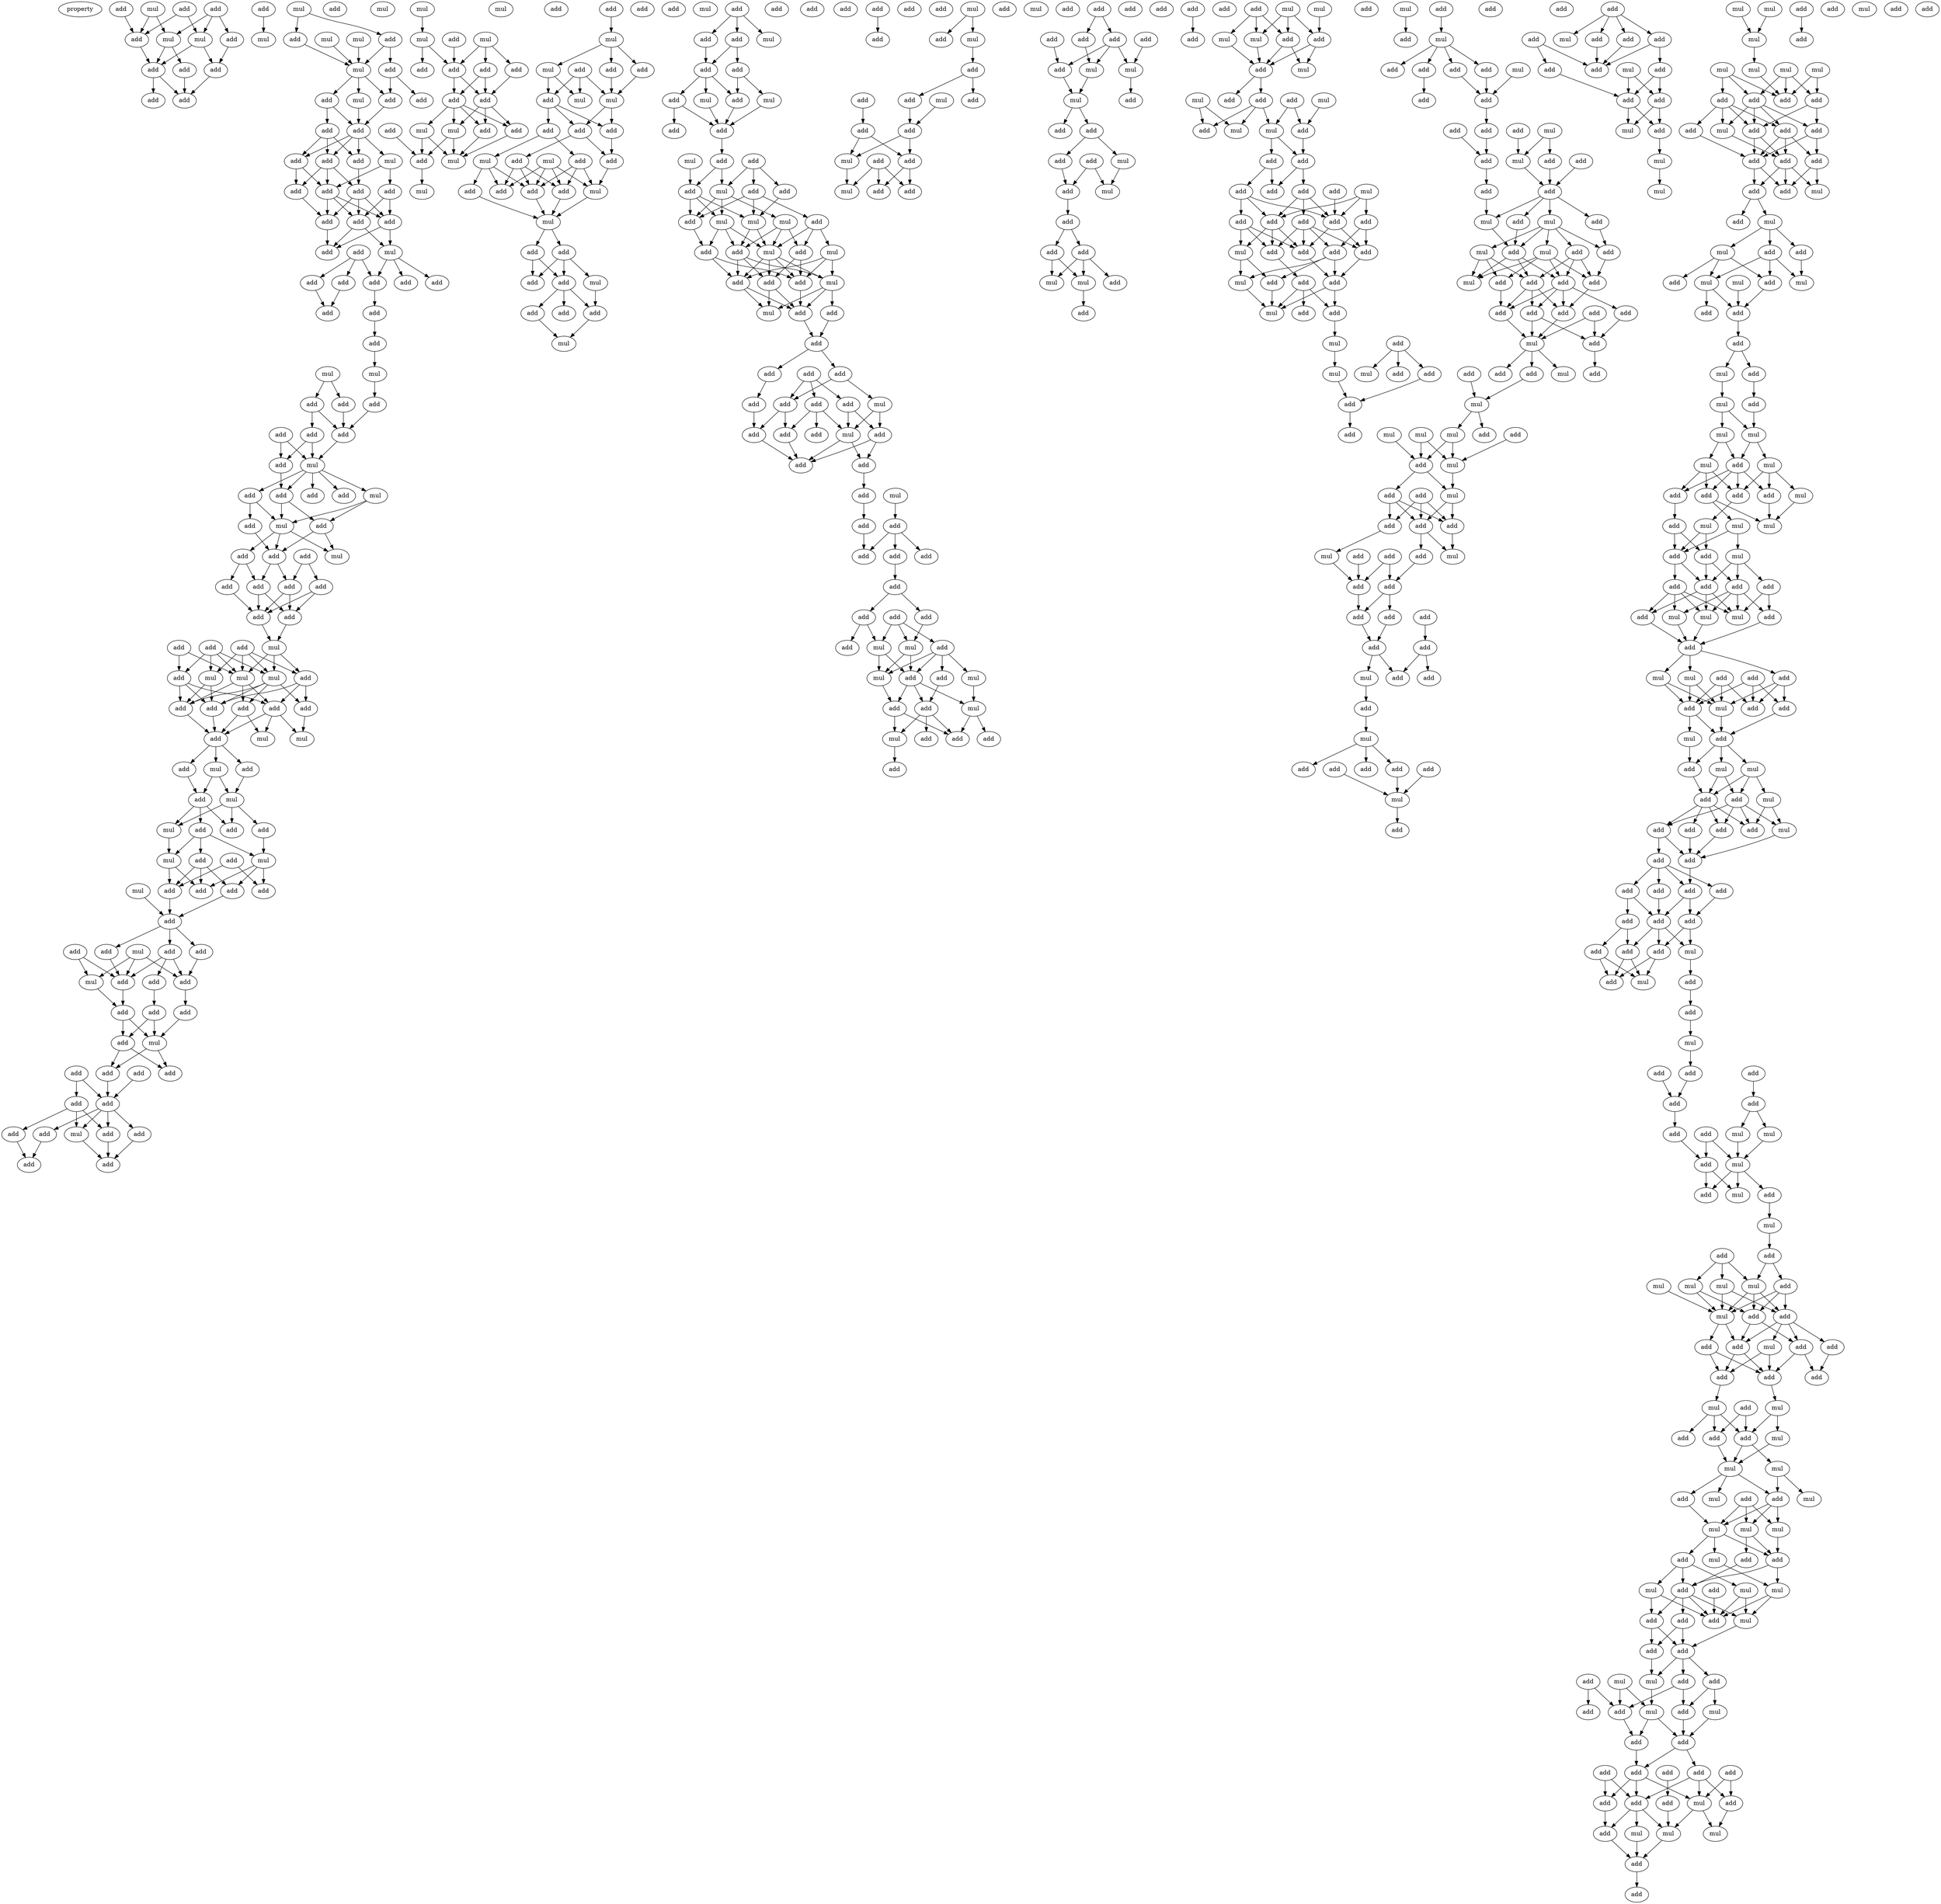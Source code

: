digraph {
    node [fontcolor=black]
    property [mul=2,lf=1.4]
    0 [ label = add ];
    1 [ label = add ];
    2 [ label = mul ];
    3 [ label = add ];
    4 [ label = add ];
    5 [ label = mul ];
    6 [ label = add ];
    7 [ label = mul ];
    8 [ label = add ];
    9 [ label = add ];
    10 [ label = add ];
    11 [ label = add ];
    12 [ label = add ];
    13 [ label = add ];
    14 [ label = mul ];
    15 [ label = mul ];
    16 [ label = mul ];
    17 [ label = add ];
    18 [ label = add ];
    19 [ label = add ];
    20 [ label = mul ];
    21 [ label = mul ];
    22 [ label = add ];
    23 [ label = add ];
    24 [ label = add ];
    25 [ label = add ];
    26 [ label = mul ];
    27 [ label = mul ];
    28 [ label = add ];
    29 [ label = add ];
    30 [ label = mul ];
    31 [ label = add ];
    32 [ label = add ];
    33 [ label = add ];
    34 [ label = add ];
    35 [ label = add ];
    36 [ label = add ];
    37 [ label = add ];
    38 [ label = add ];
    39 [ label = add ];
    40 [ label = add ];
    41 [ label = add ];
    42 [ label = mul ];
    43 [ label = add ];
    44 [ label = add ];
    45 [ label = add ];
    46 [ label = add ];
    47 [ label = add ];
    48 [ label = add ];
    49 [ label = add ];
    50 [ label = add ];
    51 [ label = add ];
    52 [ label = mul ];
    53 [ label = mul ];
    54 [ label = add ];
    55 [ label = add ];
    56 [ label = add ];
    57 [ label = add ];
    58 [ label = add ];
    59 [ label = add ];
    60 [ label = mul ];
    61 [ label = add ];
    62 [ label = add ];
    63 [ label = mul ];
    64 [ label = add ];
    65 [ label = add ];
    66 [ label = add ];
    67 [ label = add ];
    68 [ label = add ];
    69 [ label = mul ];
    70 [ label = add ];
    71 [ label = mul ];
    72 [ label = add ];
    73 [ label = add ];
    74 [ label = add ];
    75 [ label = add ];
    76 [ label = add ];
    77 [ label = add ];
    78 [ label = add ];
    79 [ label = add ];
    80 [ label = add ];
    81 [ label = add ];
    82 [ label = add ];
    83 [ label = mul ];
    84 [ label = add ];
    85 [ label = mul ];
    86 [ label = mul ];
    87 [ label = mul ];
    88 [ label = add ];
    89 [ label = add ];
    90 [ label = add ];
    91 [ label = add ];
    92 [ label = add ];
    93 [ label = add ];
    94 [ label = mul ];
    95 [ label = mul ];
    96 [ label = add ];
    97 [ label = add ];
    98 [ label = add ];
    99 [ label = mul ];
    100 [ label = add ];
    101 [ label = mul ];
    102 [ label = add ];
    103 [ label = add ];
    104 [ label = mul ];
    105 [ label = add ];
    106 [ label = mul ];
    107 [ label = add ];
    108 [ label = add ];
    109 [ label = mul ];
    110 [ label = add ];
    111 [ label = add ];
    112 [ label = add ];
    113 [ label = mul ];
    114 [ label = add ];
    115 [ label = add ];
    116 [ label = add ];
    117 [ label = add ];
    118 [ label = add ];
    119 [ label = add ];
    120 [ label = mul ];
    121 [ label = add ];
    122 [ label = add ];
    123 [ label = add ];
    124 [ label = mul ];
    125 [ label = add ];
    126 [ label = add ];
    127 [ label = add ];
    128 [ label = mul ];
    129 [ label = add ];
    130 [ label = add ];
    131 [ label = add ];
    132 [ label = add ];
    133 [ label = add ];
    134 [ label = add ];
    135 [ label = add ];
    136 [ label = add ];
    137 [ label = add ];
    138 [ label = add ];
    139 [ label = mul ];
    140 [ label = add ];
    141 [ label = add ];
    142 [ label = add ];
    143 [ label = mul ];
    144 [ label = mul ];
    145 [ label = add ];
    146 [ label = mul ];
    147 [ label = add ];
    148 [ label = add ];
    149 [ label = add ];
    150 [ label = add ];
    151 [ label = mul ];
    152 [ label = add ];
    153 [ label = add ];
    154 [ label = mul ];
    155 [ label = add ];
    156 [ label = mul ];
    157 [ label = add ];
    158 [ label = add ];
    159 [ label = mul ];
    160 [ label = add ];
    161 [ label = mul ];
    162 [ label = add ];
    163 [ label = add ];
    164 [ label = mul ];
    165 [ label = add ];
    166 [ label = add ];
    167 [ label = add ];
    168 [ label = add ];
    169 [ label = mul ];
    170 [ label = mul ];
    171 [ label = mul ];
    172 [ label = add ];
    173 [ label = add ];
    174 [ label = add ];
    175 [ label = add ];
    176 [ label = add ];
    177 [ label = mul ];
    178 [ label = add ];
    179 [ label = mul ];
    180 [ label = add ];
    181 [ label = add ];
    182 [ label = add ];
    183 [ label = mul ];
    184 [ label = add ];
    185 [ label = add ];
    186 [ label = mul ];
    187 [ label = add ];
    188 [ label = add ];
    189 [ label = add ];
    190 [ label = mul ];
    191 [ label = add ];
    192 [ label = add ];
    193 [ label = add ];
    194 [ label = add ];
    195 [ label = add ];
    196 [ label = mul ];
    197 [ label = mul ];
    198 [ label = add ];
    199 [ label = add ];
    200 [ label = add ];
    201 [ label = mul ];
    202 [ label = add ];
    203 [ label = add ];
    204 [ label = mul ];
    205 [ label = mul ];
    206 [ label = add ];
    207 [ label = add ];
    208 [ label = add ];
    209 [ label = add ];
    210 [ label = add ];
    211 [ label = add ];
    212 [ label = mul ];
    213 [ label = add ];
    214 [ label = add ];
    215 [ label = mul ];
    216 [ label = add ];
    217 [ label = add ];
    218 [ label = mul ];
    219 [ label = mul ];
    220 [ label = mul ];
    221 [ label = add ];
    222 [ label = mul ];
    223 [ label = add ];
    224 [ label = mul ];
    225 [ label = add ];
    226 [ label = add ];
    227 [ label = add ];
    228 [ label = add ];
    229 [ label = mul ];
    230 [ label = add ];
    231 [ label = mul ];
    232 [ label = add ];
    233 [ label = add ];
    234 [ label = add ];
    235 [ label = add ];
    236 [ label = add ];
    237 [ label = add ];
    238 [ label = add ];
    239 [ label = add ];
    240 [ label = add ];
    241 [ label = mul ];
    242 [ label = add ];
    243 [ label = add ];
    244 [ label = add ];
    245 [ label = add ];
    246 [ label = add ];
    247 [ label = mul ];
    248 [ label = add ];
    249 [ label = add ];
    250 [ label = add ];
    251 [ label = mul ];
    252 [ label = add ];
    253 [ label = add ];
    254 [ label = add ];
    255 [ label = add ];
    256 [ label = add ];
    257 [ label = add ];
    258 [ label = add ];
    259 [ label = add ];
    260 [ label = add ];
    261 [ label = add ];
    262 [ label = add ];
    263 [ label = add ];
    264 [ label = mul ];
    265 [ label = add ];
    266 [ label = add ];
    267 [ label = mul ];
    268 [ label = add ];
    269 [ label = mul ];
    270 [ label = add ];
    271 [ label = mul ];
    272 [ label = mul ];
    273 [ label = add ];
    274 [ label = add ];
    275 [ label = add ];
    276 [ label = mul ];
    277 [ label = add ];
    278 [ label = add ];
    279 [ label = add ];
    280 [ label = add ];
    281 [ label = add ];
    282 [ label = add ];
    283 [ label = add ];
    284 [ label = mul ];
    285 [ label = add ];
    286 [ label = add ];
    287 [ label = mul ];
    288 [ label = mul ];
    289 [ label = add ];
    290 [ label = add ];
    291 [ label = add ];
    292 [ label = add ];
    293 [ label = mul ];
    294 [ label = add ];
    295 [ label = add ];
    296 [ label = add ];
    297 [ label = add ];
    298 [ label = mul ];
    299 [ label = add ];
    300 [ label = add ];
    301 [ label = add ];
    302 [ label = mul ];
    303 [ label = add ];
    304 [ label = add ];
    305 [ label = add ];
    306 [ label = add ];
    307 [ label = add ];
    308 [ label = mul ];
    309 [ label = mul ];
    310 [ label = add ];
    311 [ label = add ];
    312 [ label = mul ];
    313 [ label = add ];
    314 [ label = add ];
    315 [ label = add ];
    316 [ label = mul ];
    317 [ label = add ];
    318 [ label = add ];
    319 [ label = mul ];
    320 [ label = add ];
    321 [ label = add ];
    322 [ label = add ];
    323 [ label = add ];
    324 [ label = mul ];
    325 [ label = mul ];
    326 [ label = add ];
    327 [ label = add ];
    328 [ label = add ];
    329 [ label = add ];
    330 [ label = add ];
    331 [ label = add ];
    332 [ label = add ];
    333 [ label = mul ];
    334 [ label = mul ];
    335 [ label = mul ];
    336 [ label = mul ];
    337 [ label = add ];
    338 [ label = add ];
    339 [ label = add ];
    340 [ label = mul ];
    341 [ label = add ];
    342 [ label = mul ];
    343 [ label = mul ];
    344 [ label = add ];
    345 [ label = add ];
    346 [ label = mul ];
    347 [ label = add ];
    348 [ label = add ];
    349 [ label = mul ];
    350 [ label = add ];
    351 [ label = add ];
    352 [ label = add ];
    353 [ label = add ];
    354 [ label = add ];
    355 [ label = mul ];
    356 [ label = add ];
    357 [ label = add ];
    358 [ label = add ];
    359 [ label = add ];
    360 [ label = add ];
    361 [ label = add ];
    362 [ label = add ];
    363 [ label = add ];
    364 [ label = add ];
    365 [ label = add ];
    366 [ label = mul ];
    367 [ label = add ];
    368 [ label = add ];
    369 [ label = mul ];
    370 [ label = add ];
    371 [ label = mul ];
    372 [ label = add ];
    373 [ label = add ];
    374 [ label = mul ];
    375 [ label = add ];
    376 [ label = add ];
    377 [ label = mul ];
    378 [ label = mul ];
    379 [ label = add ];
    380 [ label = add ];
    381 [ label = add ];
    382 [ label = add ];
    383 [ label = mul ];
    384 [ label = add ];
    385 [ label = add ];
    386 [ label = mul ];
    387 [ label = add ];
    388 [ label = add ];
    389 [ label = add ];
    390 [ label = mul ];
    391 [ label = add ];
    392 [ label = add ];
    393 [ label = add ];
    394 [ label = add ];
    395 [ label = add ];
    396 [ label = mul ];
    397 [ label = add ];
    398 [ label = add ];
    399 [ label = add ];
    400 [ label = add ];
    401 [ label = add ];
    402 [ label = mul ];
    403 [ label = add ];
    404 [ label = add ];
    405 [ label = add ];
    406 [ label = mul ];
    407 [ label = add ];
    408 [ label = mul ];
    409 [ label = add ];
    410 [ label = add ];
    411 [ label = mul ];
    412 [ label = add ];
    413 [ label = mul ];
    414 [ label = mul ];
    415 [ label = add ];
    416 [ label = add ];
    417 [ label = add ];
    418 [ label = add ];
    419 [ label = add ];
    420 [ label = add ];
    421 [ label = add ];
    422 [ label = add ];
    423 [ label = add ];
    424 [ label = add ];
    425 [ label = mul ];
    426 [ label = mul ];
    427 [ label = add ];
    428 [ label = add ];
    429 [ label = add ];
    430 [ label = add ];
    431 [ label = mul ];
    432 [ label = mul ];
    433 [ label = add ];
    434 [ label = mul ];
    435 [ label = add ];
    436 [ label = mul ];
    437 [ label = add ];
    438 [ label = mul ];
    439 [ label = mul ];
    440 [ label = add ];
    441 [ label = add ];
    442 [ label = add ];
    443 [ label = add ];
    444 [ label = add ];
    445 [ label = add ];
    446 [ label = add ];
    447 [ label = add ];
    448 [ label = mul ];
    449 [ label = mul ];
    450 [ label = add ];
    451 [ label = add ];
    452 [ label = add ];
    453 [ label = add ];
    454 [ label = add ];
    455 [ label = add ];
    456 [ label = add ];
    457 [ label = mul ];
    458 [ label = add ];
    459 [ label = add ];
    460 [ label = add ];
    461 [ label = mul ];
    462 [ label = add ];
    463 [ label = add ];
    464 [ label = add ];
    465 [ label = add ];
    466 [ label = add ];
    467 [ label = mul ];
    468 [ label = add ];
    469 [ label = add ];
    470 [ label = add ];
    471 [ label = add ];
    472 [ label = add ];
    473 [ label = add ];
    474 [ label = mul ];
    475 [ label = add ];
    476 [ label = add ];
    477 [ label = mul ];
    478 [ label = add ];
    479 [ label = add ];
    480 [ label = add ];
    481 [ label = add ];
    482 [ label = mul ];
    483 [ label = add ];
    484 [ label = mul ];
    485 [ label = mul ];
    486 [ label = mul ];
    487 [ label = mul ];
    488 [ label = mul ];
    489 [ label = mul ];
    490 [ label = mul ];
    491 [ label = mul ];
    492 [ label = mul ];
    493 [ label = add ];
    494 [ label = add ];
    495 [ label = add ];
    496 [ label = add ];
    497 [ label = add ];
    498 [ label = add ];
    499 [ label = mul ];
    500 [ label = add ];
    501 [ label = add ];
    502 [ label = add ];
    503 [ label = add ];
    504 [ label = add ];
    505 [ label = add ];
    506 [ label = mul ];
    507 [ label = add ];
    508 [ label = add ];
    509 [ label = mul ];
    510 [ label = mul ];
    511 [ label = add ];
    512 [ label = add ];
    513 [ label = mul ];
    514 [ label = add ];
    515 [ label = add ];
    516 [ label = mul ];
    517 [ label = mul ];
    518 [ label = add ];
    519 [ label = add ];
    520 [ label = add ];
    521 [ label = mul ];
    522 [ label = add ];
    523 [ label = add ];
    524 [ label = add ];
    525 [ label = add ];
    526 [ label = mul ];
    527 [ label = mul ];
    528 [ label = mul ];
    529 [ label = add ];
    530 [ label = mul ];
    531 [ label = mul ];
    532 [ label = add ];
    533 [ label = add ];
    534 [ label = add ];
    535 [ label = add ];
    536 [ label = mul ];
    537 [ label = mul ];
    538 [ label = mul ];
    539 [ label = add ];
    540 [ label = mul ];
    541 [ label = add ];
    542 [ label = mul ];
    543 [ label = add ];
    544 [ label = add ];
    545 [ label = add ];
    546 [ label = add ];
    547 [ label = add ];
    548 [ label = add ];
    549 [ label = mul ];
    550 [ label = mul ];
    551 [ label = mul ];
    552 [ label = add ];
    553 [ label = add ];
    554 [ label = add ];
    555 [ label = mul ];
    556 [ label = add ];
    557 [ label = add ];
    558 [ label = mul ];
    559 [ label = add ];
    560 [ label = add ];
    561 [ label = add ];
    562 [ label = mul ];
    563 [ label = add ];
    564 [ label = mul ];
    565 [ label = mul ];
    566 [ label = add ];
    567 [ label = mul ];
    568 [ label = add ];
    569 [ label = mul ];
    570 [ label = add ];
    571 [ label = mul ];
    572 [ label = add ];
    573 [ label = add ];
    574 [ label = add ];
    575 [ label = add ];
    576 [ label = add ];
    577 [ label = add ];
    578 [ label = add ];
    579 [ label = add ];
    580 [ label = add ];
    581 [ label = add ];
    582 [ label = add ];
    583 [ label = add ];
    584 [ label = add ];
    585 [ label = add ];
    586 [ label = mul ];
    587 [ label = add ];
    588 [ label = add ];
    589 [ label = add ];
    590 [ label = add ];
    591 [ label = mul ];
    592 [ label = add ];
    593 [ label = mul ];
    594 [ label = add ];
    595 [ label = add ];
    596 [ label = add ];
    597 [ label = add ];
    598 [ label = add ];
    599 [ label = add ];
    600 [ label = mul ];
    601 [ label = add ];
    602 [ label = add ];
    603 [ label = mul ];
    604 [ label = mul ];
    605 [ label = add ];
    606 [ label = mul ];
    607 [ label = add ];
    608 [ label = add ];
    609 [ label = mul ];
    610 [ label = mul ];
    611 [ label = add ];
    612 [ label = add ];
    613 [ label = mul ];
    614 [ label = add ];
    615 [ label = mul ];
    616 [ label = mul ];
    617 [ label = mul ];
    618 [ label = mul ];
    619 [ label = add ];
    620 [ label = add ];
    621 [ label = add ];
    622 [ label = add ];
    623 [ label = mul ];
    624 [ label = add ];
    625 [ label = add ];
    626 [ label = add ];
    627 [ label = add ];
    628 [ label = add ];
    629 [ label = mul ];
    630 [ label = add ];
    631 [ label = mul ];
    632 [ label = add ];
    633 [ label = mul ];
    634 [ label = add ];
    635 [ label = add ];
    636 [ label = mul ];
    637 [ label = mul ];
    638 [ label = mul ];
    639 [ label = add ];
    640 [ label = mul ];
    641 [ label = add ];
    642 [ label = add ];
    643 [ label = mul ];
    644 [ label = mul ];
    645 [ label = mul ];
    646 [ label = mul ];
    647 [ label = add ];
    648 [ label = add ];
    649 [ label = add ];
    650 [ label = mul ];
    651 [ label = mul ];
    652 [ label = mul ];
    653 [ label = add ];
    654 [ label = add ];
    655 [ label = add ];
    656 [ label = add ];
    657 [ label = mul ];
    658 [ label = add ];
    659 [ label = add ];
    660 [ label = add ];
    661 [ label = mul ];
    662 [ label = add ];
    663 [ label = mul ];
    664 [ label = add ];
    665 [ label = add ];
    666 [ label = add ];
    667 [ label = add ];
    668 [ label = mul ];
    669 [ label = mul ];
    670 [ label = add ];
    671 [ label = add ];
    672 [ label = add ];
    673 [ label = add ];
    674 [ label = add ];
    675 [ label = add ];
    676 [ label = add ];
    677 [ label = add ];
    678 [ label = add ];
    679 [ label = add ];
    680 [ label = add ];
    681 [ label = add ];
    682 [ label = mul ];
    683 [ label = add ];
    684 [ label = mul ];
    685 [ label = mul ];
    686 [ label = mul ];
    687 [ label = add ];
    688 [ label = add ];
    689 [ label = add ];
    690 [ label = add ];
    0 -> 4 [ name = 0 ];
    1 -> 4 [ name = 1 ];
    1 -> 7 [ name = 2 ];
    2 -> 4 [ name = 3 ];
    2 -> 5 [ name = 4 ];
    3 -> 5 [ name = 5 ];
    3 -> 6 [ name = 6 ];
    3 -> 7 [ name = 7 ];
    4 -> 9 [ name = 8 ];
    5 -> 8 [ name = 9 ];
    5 -> 9 [ name = 10 ];
    6 -> 10 [ name = 11 ];
    7 -> 9 [ name = 12 ];
    7 -> 10 [ name = 13 ];
    8 -> 13 [ name = 14 ];
    9 -> 11 [ name = 15 ];
    9 -> 13 [ name = 16 ];
    10 -> 13 [ name = 17 ];
    12 -> 14 [ name = 18 ];
    15 -> 17 [ name = 19 ];
    15 -> 18 [ name = 20 ];
    16 -> 21 [ name = 21 ];
    17 -> 21 [ name = 22 ];
    18 -> 21 [ name = 23 ];
    18 -> 22 [ name = 24 ];
    20 -> 21 [ name = 25 ];
    21 -> 24 [ name = 26 ];
    21 -> 25 [ name = 27 ];
    21 -> 27 [ name = 28 ];
    22 -> 23 [ name = 29 ];
    22 -> 24 [ name = 30 ];
    24 -> 29 [ name = 31 ];
    25 -> 28 [ name = 32 ];
    25 -> 29 [ name = 33 ];
    27 -> 29 [ name = 34 ];
    28 -> 31 [ name = 35 ];
    28 -> 32 [ name = 36 ];
    28 -> 33 [ name = 37 ];
    29 -> 30 [ name = 38 ];
    29 -> 31 [ name = 39 ];
    29 -> 32 [ name = 40 ];
    29 -> 33 [ name = 41 ];
    30 -> 34 [ name = 42 ];
    30 -> 36 [ name = 43 ];
    31 -> 34 [ name = 44 ];
    31 -> 35 [ name = 45 ];
    32 -> 37 [ name = 46 ];
    33 -> 34 [ name = 47 ];
    33 -> 35 [ name = 48 ];
    33 -> 37 [ name = 49 ];
    34 -> 38 [ name = 50 ];
    34 -> 39 [ name = 51 ];
    34 -> 40 [ name = 52 ];
    35 -> 39 [ name = 53 ];
    36 -> 38 [ name = 54 ];
    36 -> 40 [ name = 55 ];
    37 -> 38 [ name = 56 ];
    37 -> 39 [ name = 57 ];
    37 -> 40 [ name = 58 ];
    38 -> 42 [ name = 59 ];
    38 -> 43 [ name = 60 ];
    39 -> 43 [ name = 61 ];
    40 -> 42 [ name = 62 ];
    40 -> 43 [ name = 63 ];
    41 -> 44 [ name = 64 ];
    41 -> 46 [ name = 65 ];
    41 -> 47 [ name = 66 ];
    42 -> 45 [ name = 67 ];
    42 -> 47 [ name = 68 ];
    42 -> 48 [ name = 69 ];
    44 -> 49 [ name = 70 ];
    46 -> 49 [ name = 71 ];
    47 -> 50 [ name = 72 ];
    50 -> 51 [ name = 73 ];
    51 -> 52 [ name = 74 ];
    52 -> 54 [ name = 75 ];
    53 -> 55 [ name = 76 ];
    53 -> 56 [ name = 77 ];
    54 -> 58 [ name = 78 ];
    55 -> 58 [ name = 79 ];
    56 -> 57 [ name = 80 ];
    56 -> 58 [ name = 81 ];
    57 -> 60 [ name = 82 ];
    57 -> 61 [ name = 83 ];
    58 -> 60 [ name = 84 ];
    59 -> 60 [ name = 85 ];
    59 -> 61 [ name = 86 ];
    60 -> 62 [ name = 87 ];
    60 -> 63 [ name = 88 ];
    60 -> 64 [ name = 89 ];
    60 -> 65 [ name = 90 ];
    60 -> 66 [ name = 91 ];
    61 -> 65 [ name = 92 ];
    63 -> 67 [ name = 93 ];
    63 -> 69 [ name = 94 ];
    64 -> 68 [ name = 95 ];
    64 -> 69 [ name = 96 ];
    65 -> 67 [ name = 97 ];
    65 -> 69 [ name = 98 ];
    67 -> 70 [ name = 99 ];
    67 -> 71 [ name = 100 ];
    68 -> 70 [ name = 101 ];
    69 -> 70 [ name = 102 ];
    69 -> 71 [ name = 103 ];
    69 -> 73 [ name = 104 ];
    70 -> 76 [ name = 105 ];
    70 -> 77 [ name = 106 ];
    72 -> 74 [ name = 107 ];
    72 -> 77 [ name = 108 ];
    73 -> 75 [ name = 109 ];
    73 -> 76 [ name = 110 ];
    74 -> 78 [ name = 111 ];
    74 -> 79 [ name = 112 ];
    75 -> 78 [ name = 113 ];
    76 -> 78 [ name = 114 ];
    76 -> 79 [ name = 115 ];
    77 -> 78 [ name = 116 ];
    77 -> 79 [ name = 117 ];
    78 -> 83 [ name = 118 ];
    79 -> 83 [ name = 119 ];
    80 -> 84 [ name = 120 ];
    80 -> 85 [ name = 121 ];
    80 -> 86 [ name = 122 ];
    80 -> 87 [ name = 123 ];
    81 -> 84 [ name = 124 ];
    81 -> 85 [ name = 125 ];
    82 -> 85 [ name = 126 ];
    82 -> 86 [ name = 127 ];
    82 -> 87 [ name = 128 ];
    82 -> 88 [ name = 129 ];
    83 -> 85 [ name = 130 ];
    83 -> 86 [ name = 131 ];
    83 -> 88 [ name = 132 ];
    84 -> 89 [ name = 133 ];
    84 -> 90 [ name = 134 ];
    84 -> 93 [ name = 135 ];
    85 -> 89 [ name = 136 ];
    85 -> 90 [ name = 137 ];
    85 -> 91 [ name = 138 ];
    86 -> 89 [ name = 139 ];
    86 -> 91 [ name = 140 ];
    86 -> 92 [ name = 141 ];
    86 -> 93 [ name = 142 ];
    87 -> 89 [ name = 143 ];
    87 -> 93 [ name = 144 ];
    88 -> 90 [ name = 145 ];
    88 -> 92 [ name = 146 ];
    88 -> 93 [ name = 147 ];
    89 -> 96 [ name = 148 ];
    90 -> 94 [ name = 149 ];
    90 -> 95 [ name = 150 ];
    90 -> 96 [ name = 151 ];
    91 -> 94 [ name = 152 ];
    91 -> 96 [ name = 153 ];
    92 -> 95 [ name = 154 ];
    93 -> 96 [ name = 155 ];
    96 -> 97 [ name = 156 ];
    96 -> 98 [ name = 157 ];
    96 -> 99 [ name = 158 ];
    97 -> 101 [ name = 159 ];
    98 -> 100 [ name = 160 ];
    99 -> 100 [ name = 161 ];
    99 -> 101 [ name = 162 ];
    100 -> 102 [ name = 163 ];
    100 -> 103 [ name = 164 ];
    100 -> 104 [ name = 165 ];
    101 -> 102 [ name = 166 ];
    101 -> 104 [ name = 167 ];
    101 -> 105 [ name = 168 ];
    103 -> 106 [ name = 169 ];
    103 -> 108 [ name = 170 ];
    103 -> 109 [ name = 171 ];
    104 -> 109 [ name = 172 ];
    105 -> 106 [ name = 173 ];
    106 -> 110 [ name = 174 ];
    106 -> 111 [ name = 175 ];
    106 -> 114 [ name = 176 ];
    107 -> 112 [ name = 177 ];
    107 -> 114 [ name = 178 ];
    108 -> 110 [ name = 179 ];
    108 -> 111 [ name = 180 ];
    108 -> 112 [ name = 181 ];
    109 -> 111 [ name = 182 ];
    109 -> 112 [ name = 183 ];
    110 -> 115 [ name = 184 ];
    112 -> 115 [ name = 185 ];
    113 -> 115 [ name = 186 ];
    115 -> 116 [ name = 187 ];
    115 -> 117 [ name = 188 ];
    115 -> 118 [ name = 189 ];
    116 -> 121 [ name = 190 ];
    117 -> 123 [ name = 191 ];
    118 -> 121 [ name = 192 ];
    118 -> 122 [ name = 193 ];
    118 -> 123 [ name = 194 ];
    119 -> 123 [ name = 195 ];
    119 -> 124 [ name = 196 ];
    120 -> 121 [ name = 197 ];
    120 -> 123 [ name = 198 ];
    120 -> 124 [ name = 199 ];
    121 -> 127 [ name = 200 ];
    122 -> 125 [ name = 201 ];
    123 -> 126 [ name = 202 ];
    124 -> 126 [ name = 203 ];
    125 -> 128 [ name = 204 ];
    125 -> 129 [ name = 205 ];
    126 -> 128 [ name = 206 ];
    126 -> 129 [ name = 207 ];
    127 -> 128 [ name = 208 ];
    128 -> 131 [ name = 209 ];
    128 -> 133 [ name = 210 ];
    129 -> 131 [ name = 211 ];
    129 -> 133 [ name = 212 ];
    130 -> 134 [ name = 213 ];
    130 -> 135 [ name = 214 ];
    131 -> 135 [ name = 215 ];
    132 -> 135 [ name = 216 ];
    134 -> 137 [ name = 217 ];
    134 -> 139 [ name = 218 ];
    134 -> 140 [ name = 219 ];
    135 -> 136 [ name = 220 ];
    135 -> 137 [ name = 221 ];
    135 -> 138 [ name = 222 ];
    135 -> 139 [ name = 223 ];
    136 -> 142 [ name = 224 ];
    137 -> 141 [ name = 225 ];
    138 -> 141 [ name = 226 ];
    139 -> 141 [ name = 227 ];
    140 -> 142 [ name = 228 ];
    143 -> 146 [ name = 229 ];
    144 -> 148 [ name = 230 ];
    144 -> 149 [ name = 231 ];
    144 -> 150 [ name = 232 ];
    145 -> 149 [ name = 233 ];
    146 -> 147 [ name = 234 ];
    146 -> 149 [ name = 235 ];
    148 -> 152 [ name = 236 ];
    149 -> 152 [ name = 237 ];
    149 -> 153 [ name = 238 ];
    150 -> 152 [ name = 239 ];
    150 -> 153 [ name = 240 ];
    152 -> 155 [ name = 241 ];
    152 -> 156 [ name = 242 ];
    152 -> 158 [ name = 243 ];
    153 -> 154 [ name = 244 ];
    153 -> 155 [ name = 245 ];
    153 -> 156 [ name = 246 ];
    153 -> 158 [ name = 247 ];
    154 -> 159 [ name = 248 ];
    154 -> 160 [ name = 249 ];
    155 -> 159 [ name = 250 ];
    156 -> 159 [ name = 251 ];
    156 -> 160 [ name = 252 ];
    157 -> 160 [ name = 253 ];
    158 -> 159 [ name = 254 ];
    160 -> 161 [ name = 255 ];
    163 -> 164 [ name = 256 ];
    164 -> 167 [ name = 257 ];
    164 -> 168 [ name = 258 ];
    164 -> 169 [ name = 259 ];
    166 -> 170 [ name = 260 ];
    166 -> 171 [ name = 261 ];
    166 -> 172 [ name = 262 ];
    167 -> 171 [ name = 263 ];
    168 -> 171 [ name = 264 ];
    169 -> 170 [ name = 265 ];
    169 -> 172 [ name = 266 ];
    171 -> 173 [ name = 267 ];
    171 -> 174 [ name = 268 ];
    172 -> 173 [ name = 269 ];
    172 -> 174 [ name = 270 ];
    172 -> 175 [ name = 271 ];
    173 -> 176 [ name = 272 ];
    173 -> 180 [ name = 273 ];
    174 -> 180 [ name = 274 ];
    175 -> 177 [ name = 275 ];
    175 -> 178 [ name = 276 ];
    176 -> 181 [ name = 277 ];
    176 -> 182 [ name = 278 ];
    176 -> 184 [ name = 279 ];
    177 -> 182 [ name = 280 ];
    177 -> 184 [ name = 281 ];
    177 -> 185 [ name = 282 ];
    178 -> 181 [ name = 283 ];
    178 -> 183 [ name = 284 ];
    178 -> 184 [ name = 285 ];
    179 -> 181 [ name = 286 ];
    179 -> 182 [ name = 287 ];
    179 -> 183 [ name = 288 ];
    179 -> 184 [ name = 289 ];
    180 -> 183 [ name = 290 ];
    181 -> 186 [ name = 291 ];
    183 -> 186 [ name = 292 ];
    184 -> 186 [ name = 293 ];
    185 -> 186 [ name = 294 ];
    186 -> 188 [ name = 295 ];
    186 -> 189 [ name = 296 ];
    188 -> 190 [ name = 297 ];
    188 -> 191 [ name = 298 ];
    188 -> 192 [ name = 299 ];
    189 -> 191 [ name = 300 ];
    189 -> 192 [ name = 301 ];
    190 -> 194 [ name = 302 ];
    192 -> 193 [ name = 303 ];
    192 -> 194 [ name = 304 ];
    192 -> 195 [ name = 305 ];
    193 -> 197 [ name = 306 ];
    194 -> 197 [ name = 307 ];
    198 -> 199 [ name = 308 ];
    198 -> 200 [ name = 309 ];
    198 -> 201 [ name = 310 ];
    199 -> 202 [ name = 311 ];
    200 -> 202 [ name = 312 ];
    200 -> 203 [ name = 313 ];
    202 -> 204 [ name = 314 ];
    202 -> 206 [ name = 315 ];
    202 -> 207 [ name = 316 ];
    203 -> 205 [ name = 317 ];
    203 -> 207 [ name = 318 ];
    204 -> 209 [ name = 319 ];
    205 -> 209 [ name = 320 ];
    206 -> 208 [ name = 321 ];
    206 -> 209 [ name = 322 ];
    207 -> 209 [ name = 323 ];
    209 -> 210 [ name = 324 ];
    210 -> 213 [ name = 325 ];
    210 -> 215 [ name = 326 ];
    211 -> 214 [ name = 327 ];
    211 -> 215 [ name = 328 ];
    211 -> 216 [ name = 329 ];
    212 -> 213 [ name = 330 ];
    213 -> 217 [ name = 331 ];
    213 -> 219 [ name = 332 ];
    213 -> 220 [ name = 333 ];
    214 -> 219 [ name = 334 ];
    215 -> 217 [ name = 335 ];
    215 -> 218 [ name = 336 ];
    215 -> 220 [ name = 337 ];
    216 -> 217 [ name = 338 ];
    216 -> 219 [ name = 339 ];
    216 -> 221 [ name = 340 ];
    217 -> 225 [ name = 341 ];
    218 -> 223 [ name = 342 ];
    218 -> 224 [ name = 343 ];
    218 -> 226 [ name = 344 ];
    219 -> 223 [ name = 345 ];
    219 -> 224 [ name = 346 ];
    220 -> 223 [ name = 347 ];
    220 -> 224 [ name = 348 ];
    220 -> 225 [ name = 349 ];
    221 -> 222 [ name = 350 ];
    221 -> 224 [ name = 351 ];
    221 -> 226 [ name = 352 ];
    222 -> 227 [ name = 353 ];
    222 -> 228 [ name = 354 ];
    222 -> 229 [ name = 355 ];
    223 -> 227 [ name = 356 ];
    223 -> 229 [ name = 357 ];
    223 -> 230 [ name = 358 ];
    224 -> 227 [ name = 359 ];
    224 -> 228 [ name = 360 ];
    224 -> 229 [ name = 361 ];
    224 -> 230 [ name = 362 ];
    225 -> 227 [ name = 363 ];
    225 -> 228 [ name = 364 ];
    226 -> 228 [ name = 365 ];
    226 -> 230 [ name = 366 ];
    227 -> 231 [ name = 367 ];
    227 -> 232 [ name = 368 ];
    228 -> 232 [ name = 369 ];
    229 -> 231 [ name = 370 ];
    229 -> 232 [ name = 371 ];
    229 -> 233 [ name = 372 ];
    230 -> 231 [ name = 373 ];
    230 -> 232 [ name = 374 ];
    232 -> 234 [ name = 375 ];
    233 -> 234 [ name = 376 ];
    234 -> 235 [ name = 377 ];
    234 -> 236 [ name = 378 ];
    235 -> 238 [ name = 379 ];
    235 -> 241 [ name = 380 ];
    236 -> 240 [ name = 381 ];
    237 -> 238 [ name = 382 ];
    237 -> 239 [ name = 383 ];
    237 -> 242 [ name = 384 ];
    238 -> 243 [ name = 385 ];
    238 -> 244 [ name = 386 ];
    239 -> 245 [ name = 387 ];
    239 -> 247 [ name = 388 ];
    240 -> 244 [ name = 389 ];
    241 -> 245 [ name = 390 ];
    241 -> 247 [ name = 391 ];
    242 -> 243 [ name = 392 ];
    242 -> 246 [ name = 393 ];
    242 -> 247 [ name = 394 ];
    243 -> 249 [ name = 395 ];
    244 -> 249 [ name = 396 ];
    245 -> 248 [ name = 397 ];
    245 -> 249 [ name = 398 ];
    247 -> 248 [ name = 399 ];
    247 -> 249 [ name = 400 ];
    248 -> 250 [ name = 401 ];
    250 -> 254 [ name = 402 ];
    251 -> 253 [ name = 403 ];
    253 -> 257 [ name = 404 ];
    253 -> 258 [ name = 405 ];
    253 -> 259 [ name = 406 ];
    254 -> 258 [ name = 407 ];
    257 -> 260 [ name = 408 ];
    260 -> 261 [ name = 409 ];
    260 -> 263 [ name = 410 ];
    261 -> 267 [ name = 411 ];
    262 -> 264 [ name = 412 ];
    262 -> 266 [ name = 413 ];
    262 -> 267 [ name = 414 ];
    263 -> 264 [ name = 415 ];
    263 -> 265 [ name = 416 ];
    264 -> 270 [ name = 417 ];
    264 -> 271 [ name = 418 ];
    266 -> 268 [ name = 419 ];
    266 -> 269 [ name = 420 ];
    266 -> 270 [ name = 421 ];
    266 -> 271 [ name = 422 ];
    267 -> 270 [ name = 423 ];
    267 -> 271 [ name = 424 ];
    268 -> 273 [ name = 425 ];
    269 -> 272 [ name = 426 ];
    270 -> 272 [ name = 427 ];
    270 -> 273 [ name = 428 ];
    270 -> 274 [ name = 429 ];
    271 -> 274 [ name = 430 ];
    272 -> 275 [ name = 431 ];
    272 -> 278 [ name = 432 ];
    273 -> 275 [ name = 433 ];
    273 -> 276 [ name = 434 ];
    273 -> 277 [ name = 435 ];
    274 -> 275 [ name = 436 ];
    274 -> 276 [ name = 437 ];
    276 -> 279 [ name = 438 ];
    280 -> 283 [ name = 439 ];
    284 -> 285 [ name = 440 ];
    284 -> 288 [ name = 441 ];
    288 -> 289 [ name = 442 ];
    289 -> 290 [ name = 443 ];
    289 -> 292 [ name = 444 ];
    290 -> 296 [ name = 445 ];
    291 -> 295 [ name = 446 ];
    293 -> 296 [ name = 447 ];
    295 -> 297 [ name = 448 ];
    295 -> 298 [ name = 449 ];
    296 -> 297 [ name = 450 ];
    296 -> 298 [ name = 451 ];
    297 -> 300 [ name = 452 ];
    297 -> 301 [ name = 453 ];
    298 -> 302 [ name = 454 ];
    299 -> 300 [ name = 455 ];
    299 -> 301 [ name = 456 ];
    299 -> 302 [ name = 457 ];
    303 -> 304 [ name = 458 ];
    303 -> 306 [ name = 459 ];
    304 -> 308 [ name = 460 ];
    305 -> 309 [ name = 461 ];
    306 -> 308 [ name = 462 ];
    306 -> 309 [ name = 463 ];
    306 -> 310 [ name = 464 ];
    307 -> 310 [ name = 465 ];
    308 -> 312 [ name = 466 ];
    309 -> 311 [ name = 467 ];
    310 -> 312 [ name = 468 ];
    312 -> 313 [ name = 469 ];
    312 -> 314 [ name = 470 ];
    314 -> 316 [ name = 471 ];
    314 -> 317 [ name = 472 ];
    316 -> 319 [ name = 473 ];
    317 -> 320 [ name = 474 ];
    318 -> 319 [ name = 475 ];
    318 -> 320 [ name = 476 ];
    320 -> 321 [ name = 477 ];
    321 -> 322 [ name = 478 ];
    321 -> 323 [ name = 479 ];
    322 -> 324 [ name = 480 ];
    322 -> 325 [ name = 481 ];
    323 -> 324 [ name = 482 ];
    323 -> 325 [ name = 483 ];
    323 -> 326 [ name = 484 ];
    324 -> 327 [ name = 485 ];
    329 -> 331 [ name = 486 ];
    332 -> 335 [ name = 487 ];
    332 -> 336 [ name = 488 ];
    332 -> 338 [ name = 489 ];
    333 -> 337 [ name = 490 ];
    334 -> 335 [ name = 491 ];
    334 -> 337 [ name = 492 ];
    334 -> 338 [ name = 493 ];
    335 -> 339 [ name = 494 ];
    336 -> 339 [ name = 495 ];
    337 -> 339 [ name = 496 ];
    337 -> 340 [ name = 497 ];
    338 -> 339 [ name = 498 ];
    338 -> 340 [ name = 499 ];
    339 -> 344 [ name = 500 ];
    339 -> 345 [ name = 501 ];
    341 -> 346 [ name = 502 ];
    341 -> 347 [ name = 503 ];
    342 -> 347 [ name = 504 ];
    343 -> 348 [ name = 505 ];
    343 -> 349 [ name = 506 ];
    345 -> 346 [ name = 507 ];
    345 -> 348 [ name = 508 ];
    345 -> 349 [ name = 509 ];
    346 -> 350 [ name = 510 ];
    346 -> 351 [ name = 511 ];
    347 -> 351 [ name = 512 ];
    350 -> 352 [ name = 513 ];
    350 -> 353 [ name = 514 ];
    351 -> 352 [ name = 515 ];
    351 -> 356 [ name = 516 ];
    353 -> 358 [ name = 517 ];
    353 -> 360 [ name = 518 ];
    353 -> 361 [ name = 519 ];
    354 -> 358 [ name = 520 ];
    355 -> 357 [ name = 521 ];
    355 -> 358 [ name = 522 ];
    355 -> 361 [ name = 523 ];
    356 -> 358 [ name = 524 ];
    356 -> 359 [ name = 525 ];
    356 -> 361 [ name = 526 ];
    357 -> 363 [ name = 527 ];
    357 -> 364 [ name = 528 ];
    358 -> 364 [ name = 529 ];
    358 -> 365 [ name = 530 ];
    359 -> 362 [ name = 531 ];
    359 -> 363 [ name = 532 ];
    359 -> 364 [ name = 533 ];
    359 -> 365 [ name = 534 ];
    360 -> 362 [ name = 535 ];
    360 -> 365 [ name = 536 ];
    360 -> 366 [ name = 537 ];
    361 -> 362 [ name = 538 ];
    361 -> 365 [ name = 539 ];
    361 -> 366 [ name = 540 ];
    362 -> 367 [ name = 541 ];
    363 -> 368 [ name = 542 ];
    363 -> 369 [ name = 543 ];
    363 -> 370 [ name = 544 ];
    364 -> 370 [ name = 545 ];
    365 -> 370 [ name = 546 ];
    366 -> 368 [ name = 547 ];
    366 -> 369 [ name = 548 ];
    367 -> 371 [ name = 549 ];
    367 -> 372 [ name = 550 ];
    367 -> 373 [ name = 551 ];
    368 -> 371 [ name = 552 ];
    369 -> 371 [ name = 553 ];
    370 -> 371 [ name = 554 ];
    370 -> 373 [ name = 555 ];
    373 -> 374 [ name = 556 ];
    374 -> 378 [ name = 557 ];
    375 -> 376 [ name = 558 ];
    375 -> 377 [ name = 559 ];
    375 -> 379 [ name = 560 ];
    376 -> 380 [ name = 561 ];
    378 -> 380 [ name = 562 ];
    380 -> 382 [ name = 563 ];
    383 -> 385 [ name = 564 ];
    384 -> 386 [ name = 565 ];
    386 -> 387 [ name = 566 ];
    386 -> 388 [ name = 567 ];
    386 -> 389 [ name = 568 ];
    386 -> 391 [ name = 569 ];
    387 -> 392 [ name = 570 ];
    388 -> 393 [ name = 571 ];
    390 -> 392 [ name = 572 ];
    391 -> 392 [ name = 573 ];
    392 -> 397 [ name = 574 ];
    394 -> 402 [ name = 575 ];
    395 -> 400 [ name = 576 ];
    396 -> 398 [ name = 577 ];
    396 -> 402 [ name = 578 ];
    397 -> 400 [ name = 579 ];
    398 -> 404 [ name = 580 ];
    399 -> 404 [ name = 581 ];
    400 -> 403 [ name = 582 ];
    402 -> 404 [ name = 583 ];
    403 -> 406 [ name = 584 ];
    404 -> 405 [ name = 585 ];
    404 -> 406 [ name = 586 ];
    404 -> 407 [ name = 587 ];
    404 -> 408 [ name = 588 ];
    405 -> 409 [ name = 589 ];
    406 -> 412 [ name = 590 ];
    407 -> 412 [ name = 591 ];
    408 -> 409 [ name = 592 ];
    408 -> 410 [ name = 593 ];
    408 -> 411 [ name = 594 ];
    408 -> 412 [ name = 595 ];
    408 -> 413 [ name = 596 ];
    409 -> 418 [ name = 597 ];
    410 -> 415 [ name = 598 ];
    410 -> 416 [ name = 599 ];
    410 -> 418 [ name = 600 ];
    411 -> 414 [ name = 601 ];
    411 -> 415 [ name = 602 ];
    411 -> 417 [ name = 603 ];
    412 -> 414 [ name = 604 ];
    412 -> 415 [ name = 605 ];
    412 -> 416 [ name = 606 ];
    413 -> 414 [ name = 607 ];
    413 -> 416 [ name = 608 ];
    413 -> 417 [ name = 609 ];
    413 -> 418 [ name = 610 ];
    415 -> 419 [ name = 611 ];
    415 -> 421 [ name = 612 ];
    415 -> 422 [ name = 613 ];
    416 -> 419 [ name = 614 ];
    416 -> 421 [ name = 615 ];
    416 -> 422 [ name = 616 ];
    416 -> 423 [ name = 617 ];
    417 -> 419 [ name = 618 ];
    418 -> 421 [ name = 619 ];
    419 -> 425 [ name = 620 ];
    420 -> 424 [ name = 621 ];
    420 -> 425 [ name = 622 ];
    421 -> 425 [ name = 623 ];
    422 -> 424 [ name = 624 ];
    422 -> 425 [ name = 625 ];
    423 -> 424 [ name = 626 ];
    424 -> 429 [ name = 627 ];
    425 -> 426 [ name = 628 ];
    425 -> 428 [ name = 629 ];
    425 -> 430 [ name = 630 ];
    427 -> 431 [ name = 631 ];
    428 -> 431 [ name = 632 ];
    431 -> 433 [ name = 633 ];
    431 -> 434 [ name = 634 ];
    432 -> 437 [ name = 635 ];
    432 -> 438 [ name = 636 ];
    434 -> 437 [ name = 637 ];
    434 -> 438 [ name = 638 ];
    435 -> 438 [ name = 639 ];
    436 -> 437 [ name = 640 ];
    437 -> 439 [ name = 641 ];
    437 -> 440 [ name = 642 ];
    438 -> 439 [ name = 643 ];
    439 -> 443 [ name = 644 ];
    439 -> 444 [ name = 645 ];
    440 -> 442 [ name = 646 ];
    440 -> 443 [ name = 647 ];
    440 -> 444 [ name = 648 ];
    441 -> 442 [ name = 649 ];
    441 -> 443 [ name = 650 ];
    441 -> 444 [ name = 651 ];
    442 -> 449 [ name = 652 ];
    443 -> 448 [ name = 653 ];
    444 -> 446 [ name = 654 ];
    444 -> 448 [ name = 655 ];
    445 -> 451 [ name = 656 ];
    446 -> 450 [ name = 657 ];
    447 -> 450 [ name = 658 ];
    447 -> 451 [ name = 659 ];
    449 -> 451 [ name = 660 ];
    450 -> 452 [ name = 661 ];
    450 -> 454 [ name = 662 ];
    451 -> 454 [ name = 663 ];
    452 -> 455 [ name = 664 ];
    453 -> 456 [ name = 665 ];
    454 -> 455 [ name = 666 ];
    455 -> 457 [ name = 667 ];
    455 -> 458 [ name = 668 ];
    456 -> 458 [ name = 669 ];
    456 -> 459 [ name = 670 ];
    457 -> 460 [ name = 671 ];
    460 -> 461 [ name = 672 ];
    461 -> 464 [ name = 673 ];
    461 -> 465 [ name = 674 ];
    461 -> 466 [ name = 675 ];
    462 -> 467 [ name = 676 ];
    463 -> 467 [ name = 677 ];
    466 -> 467 [ name = 678 ];
    467 -> 468 [ name = 679 ];
    470 -> 471 [ name = 680 ];
    470 -> 472 [ name = 681 ];
    470 -> 474 [ name = 682 ];
    470 -> 475 [ name = 683 ];
    471 -> 478 [ name = 684 ];
    472 -> 478 [ name = 685 ];
    472 -> 479 [ name = 686 ];
    473 -> 476 [ name = 687 ];
    473 -> 478 [ name = 688 ];
    475 -> 478 [ name = 689 ];
    476 -> 480 [ name = 690 ];
    477 -> 480 [ name = 691 ];
    477 -> 481 [ name = 692 ];
    479 -> 480 [ name = 693 ];
    479 -> 481 [ name = 694 ];
    480 -> 482 [ name = 695 ];
    480 -> 483 [ name = 696 ];
    481 -> 482 [ name = 697 ];
    481 -> 483 [ name = 698 ];
    483 -> 484 [ name = 699 ];
    484 -> 486 [ name = 700 ];
    485 -> 488 [ name = 701 ];
    487 -> 488 [ name = 702 ];
    488 -> 492 [ name = 703 ];
    489 -> 493 [ name = 704 ];
    489 -> 495 [ name = 705 ];
    489 -> 496 [ name = 706 ];
    490 -> 495 [ name = 707 ];
    490 -> 496 [ name = 708 ];
    491 -> 493 [ name = 709 ];
    491 -> 494 [ name = 710 ];
    491 -> 495 [ name = 711 ];
    492 -> 495 [ name = 712 ];
    493 -> 497 [ name = 713 ];
    493 -> 498 [ name = 714 ];
    493 -> 499 [ name = 715 ];
    493 -> 501 [ name = 716 ];
    494 -> 498 [ name = 717 ];
    494 -> 499 [ name = 718 ];
    494 -> 500 [ name = 719 ];
    494 -> 501 [ name = 720 ];
    496 -> 497 [ name = 721 ];
    496 -> 501 [ name = 722 ];
    497 -> 503 [ name = 723 ];
    497 -> 504 [ name = 724 ];
    498 -> 502 [ name = 725 ];
    498 -> 503 [ name = 726 ];
    498 -> 504 [ name = 727 ];
    499 -> 502 [ name = 728 ];
    500 -> 503 [ name = 729 ];
    501 -> 502 [ name = 730 ];
    501 -> 503 [ name = 731 ];
    502 -> 505 [ name = 732 ];
    502 -> 506 [ name = 733 ];
    502 -> 507 [ name = 734 ];
    503 -> 505 [ name = 735 ];
    503 -> 507 [ name = 736 ];
    504 -> 506 [ name = 737 ];
    504 -> 507 [ name = 738 ];
    505 -> 508 [ name = 739 ];
    505 -> 509 [ name = 740 ];
    509 -> 510 [ name = 741 ];
    509 -> 511 [ name = 742 ];
    509 -> 512 [ name = 743 ];
    510 -> 513 [ name = 744 ];
    510 -> 514 [ name = 745 ];
    510 -> 515 [ name = 746 ];
    511 -> 517 [ name = 747 ];
    512 -> 513 [ name = 748 ];
    512 -> 514 [ name = 749 ];
    512 -> 517 [ name = 750 ];
    513 -> 518 [ name = 751 ];
    513 -> 519 [ name = 752 ];
    514 -> 518 [ name = 753 ];
    516 -> 518 [ name = 754 ];
    518 -> 520 [ name = 755 ];
    520 -> 521 [ name = 756 ];
    520 -> 522 [ name = 757 ];
    521 -> 526 [ name = 758 ];
    522 -> 524 [ name = 759 ];
    523 -> 525 [ name = 760 ];
    524 -> 528 [ name = 761 ];
    526 -> 527 [ name = 762 ];
    526 -> 528 [ name = 763 ];
    527 -> 529 [ name = 764 ];
    527 -> 530 [ name = 765 ];
    528 -> 529 [ name = 766 ];
    528 -> 531 [ name = 767 ];
    529 -> 532 [ name = 768 ];
    529 -> 533 [ name = 769 ];
    529 -> 534 [ name = 770 ];
    529 -> 535 [ name = 771 ];
    530 -> 533 [ name = 772 ];
    530 -> 534 [ name = 773 ];
    530 -> 535 [ name = 774 ];
    531 -> 532 [ name = 775 ];
    531 -> 534 [ name = 776 ];
    531 -> 536 [ name = 777 ];
    532 -> 540 [ name = 778 ];
    533 -> 539 [ name = 779 ];
    534 -> 537 [ name = 780 ];
    535 -> 538 [ name = 781 ];
    535 -> 540 [ name = 782 ];
    536 -> 540 [ name = 783 ];
    537 -> 541 [ name = 784 ];
    537 -> 543 [ name = 785 ];
    538 -> 542 [ name = 786 ];
    538 -> 543 [ name = 787 ];
    539 -> 541 [ name = 788 ];
    539 -> 543 [ name = 789 ];
    541 -> 545 [ name = 790 ];
    541 -> 546 [ name = 791 ];
    542 -> 545 [ name = 792 ];
    542 -> 546 [ name = 793 ];
    542 -> 547 [ name = 794 ];
    543 -> 544 [ name = 795 ];
    543 -> 546 [ name = 796 ];
    544 -> 549 [ name = 797 ];
    544 -> 550 [ name = 798 ];
    544 -> 551 [ name = 799 ];
    544 -> 552 [ name = 800 ];
    545 -> 548 [ name = 801 ];
    545 -> 549 [ name = 802 ];
    545 -> 550 [ name = 803 ];
    545 -> 551 [ name = 804 ];
    546 -> 549 [ name = 805 ];
    546 -> 550 [ name = 806 ];
    546 -> 552 [ name = 807 ];
    547 -> 548 [ name = 808 ];
    547 -> 550 [ name = 809 ];
    548 -> 553 [ name = 810 ];
    549 -> 553 [ name = 811 ];
    551 -> 553 [ name = 812 ];
    552 -> 553 [ name = 813 ];
    553 -> 555 [ name = 814 ];
    553 -> 556 [ name = 815 ];
    553 -> 558 [ name = 816 ];
    554 -> 559 [ name = 817 ];
    554 -> 560 [ name = 818 ];
    554 -> 561 [ name = 819 ];
    555 -> 560 [ name = 820 ];
    555 -> 562 [ name = 821 ];
    556 -> 559 [ name = 822 ];
    556 -> 561 [ name = 823 ];
    556 -> 562 [ name = 824 ];
    557 -> 560 [ name = 825 ];
    557 -> 561 [ name = 826 ];
    557 -> 562 [ name = 827 ];
    558 -> 560 [ name = 828 ];
    558 -> 562 [ name = 829 ];
    559 -> 563 [ name = 830 ];
    560 -> 563 [ name = 831 ];
    560 -> 564 [ name = 832 ];
    562 -> 563 [ name = 833 ];
    563 -> 565 [ name = 834 ];
    563 -> 566 [ name = 835 ];
    563 -> 567 [ name = 836 ];
    564 -> 566 [ name = 837 ];
    565 -> 568 [ name = 838 ];
    565 -> 570 [ name = 839 ];
    566 -> 568 [ name = 840 ];
    567 -> 568 [ name = 841 ];
    567 -> 569 [ name = 842 ];
    567 -> 570 [ name = 843 ];
    568 -> 572 [ name = 844 ];
    568 -> 573 [ name = 845 ];
    568 -> 574 [ name = 846 ];
    568 -> 575 [ name = 847 ];
    569 -> 571 [ name = 848 ];
    569 -> 574 [ name = 849 ];
    570 -> 571 [ name = 850 ];
    570 -> 572 [ name = 851 ];
    570 -> 574 [ name = 852 ];
    570 -> 575 [ name = 853 ];
    571 -> 577 [ name = 854 ];
    572 -> 576 [ name = 855 ];
    572 -> 577 [ name = 856 ];
    573 -> 577 [ name = 857 ];
    575 -> 577 [ name = 858 ];
    576 -> 578 [ name = 859 ];
    576 -> 579 [ name = 860 ];
    576 -> 580 [ name = 861 ];
    576 -> 581 [ name = 862 ];
    577 -> 578 [ name = 863 ];
    578 -> 582 [ name = 864 ];
    578 -> 584 [ name = 865 ];
    579 -> 584 [ name = 866 ];
    580 -> 583 [ name = 867 ];
    580 -> 584 [ name = 868 ];
    581 -> 582 [ name = 869 ];
    582 -> 585 [ name = 870 ];
    582 -> 586 [ name = 871 ];
    583 -> 587 [ name = 872 ];
    583 -> 588 [ name = 873 ];
    584 -> 585 [ name = 874 ];
    584 -> 586 [ name = 875 ];
    584 -> 588 [ name = 876 ];
    585 -> 589 [ name = 877 ];
    585 -> 591 [ name = 878 ];
    586 -> 590 [ name = 879 ];
    587 -> 589 [ name = 880 ];
    587 -> 591 [ name = 881 ];
    588 -> 589 [ name = 882 ];
    588 -> 591 [ name = 883 ];
    590 -> 592 [ name = 884 ];
    592 -> 593 [ name = 885 ];
    593 -> 596 [ name = 886 ];
    594 -> 598 [ name = 887 ];
    595 -> 599 [ name = 888 ];
    596 -> 598 [ name = 889 ];
    598 -> 601 [ name = 890 ];
    599 -> 600 [ name = 891 ];
    599 -> 603 [ name = 892 ];
    600 -> 604 [ name = 893 ];
    601 -> 605 [ name = 894 ];
    602 -> 604 [ name = 895 ];
    602 -> 605 [ name = 896 ];
    603 -> 604 [ name = 897 ];
    604 -> 606 [ name = 898 ];
    604 -> 607 [ name = 899 ];
    604 -> 608 [ name = 900 ];
    605 -> 606 [ name = 901 ];
    605 -> 608 [ name = 902 ];
    607 -> 609 [ name = 903 ];
    609 -> 612 [ name = 904 ];
    611 -> 615 [ name = 905 ];
    611 -> 616 [ name = 906 ];
    611 -> 617 [ name = 907 ];
    612 -> 614 [ name = 908 ];
    612 -> 616 [ name = 909 ];
    613 -> 618 [ name = 910 ];
    614 -> 618 [ name = 911 ];
    614 -> 619 [ name = 912 ];
    614 -> 620 [ name = 913 ];
    615 -> 618 [ name = 914 ];
    615 -> 619 [ name = 915 ];
    616 -> 618 [ name = 916 ];
    616 -> 619 [ name = 917 ];
    616 -> 620 [ name = 918 ];
    617 -> 618 [ name = 919 ];
    617 -> 620 [ name = 920 ];
    618 -> 622 [ name = 921 ];
    618 -> 624 [ name = 922 ];
    619 -> 621 [ name = 923 ];
    619 -> 622 [ name = 924 ];
    619 -> 623 [ name = 925 ];
    619 -> 625 [ name = 926 ];
    620 -> 621 [ name = 927 ];
    620 -> 622 [ name = 928 ];
    621 -> 627 [ name = 929 ];
    621 -> 628 [ name = 930 ];
    622 -> 626 [ name = 931 ];
    622 -> 627 [ name = 932 ];
    623 -> 626 [ name = 933 ];
    623 -> 627 [ name = 934 ];
    624 -> 626 [ name = 935 ];
    624 -> 627 [ name = 936 ];
    625 -> 628 [ name = 937 ];
    626 -> 631 [ name = 938 ];
    627 -> 629 [ name = 939 ];
    629 -> 633 [ name = 940 ];
    629 -> 634 [ name = 941 ];
    630 -> 632 [ name = 942 ];
    630 -> 634 [ name = 943 ];
    631 -> 632 [ name = 944 ];
    631 -> 634 [ name = 945 ];
    631 -> 635 [ name = 946 ];
    632 -> 637 [ name = 947 ];
    633 -> 637 [ name = 948 ];
    634 -> 636 [ name = 949 ];
    634 -> 637 [ name = 950 ];
    636 -> 638 [ name = 951 ];
    636 -> 642 [ name = 952 ];
    637 -> 640 [ name = 953 ];
    637 -> 641 [ name = 954 ];
    637 -> 642 [ name = 955 ];
    639 -> 643 [ name = 956 ];
    639 -> 644 [ name = 957 ];
    639 -> 645 [ name = 958 ];
    641 -> 645 [ name = 959 ];
    642 -> 643 [ name = 960 ];
    642 -> 644 [ name = 961 ];
    642 -> 645 [ name = 962 ];
    643 -> 648 [ name = 963 ];
    644 -> 647 [ name = 964 ];
    644 -> 648 [ name = 965 ];
    645 -> 646 [ name = 966 ];
    645 -> 648 [ name = 967 ];
    645 -> 649 [ name = 968 ];
    646 -> 650 [ name = 969 ];
    647 -> 654 [ name = 970 ];
    648 -> 650 [ name = 971 ];
    648 -> 654 [ name = 972 ];
    649 -> 651 [ name = 973 ];
    649 -> 652 [ name = 974 ];
    649 -> 654 [ name = 975 ];
    650 -> 657 [ name = 976 ];
    650 -> 658 [ name = 977 ];
    651 -> 657 [ name = 978 ];
    651 -> 658 [ name = 979 ];
    652 -> 655 [ name = 980 ];
    652 -> 658 [ name = 981 ];
    653 -> 658 [ name = 982 ];
    654 -> 655 [ name = 983 ];
    654 -> 656 [ name = 984 ];
    654 -> 657 [ name = 985 ];
    654 -> 658 [ name = 986 ];
    655 -> 659 [ name = 987 ];
    655 -> 660 [ name = 988 ];
    656 -> 659 [ name = 989 ];
    656 -> 660 [ name = 990 ];
    657 -> 660 [ name = 991 ];
    659 -> 661 [ name = 992 ];
    660 -> 661 [ name = 993 ];
    660 -> 664 [ name = 994 ];
    660 -> 665 [ name = 995 ];
    661 -> 669 [ name = 996 ];
    662 -> 666 [ name = 997 ];
    662 -> 670 [ name = 998 ];
    663 -> 669 [ name = 999 ];
    663 -> 670 [ name = 1000 ];
    664 -> 667 [ name = 1001 ];
    664 -> 668 [ name = 1002 ];
    665 -> 667 [ name = 1003 ];
    665 -> 670 [ name = 1004 ];
    667 -> 672 [ name = 1005 ];
    668 -> 672 [ name = 1006 ];
    669 -> 671 [ name = 1007 ];
    669 -> 672 [ name = 1008 ];
    670 -> 671 [ name = 1009 ];
    671 -> 677 [ name = 1010 ];
    672 -> 676 [ name = 1011 ];
    672 -> 677 [ name = 1012 ];
    673 -> 680 [ name = 1013 ];
    673 -> 681 [ name = 1014 ];
    674 -> 678 [ name = 1015 ];
    675 -> 679 [ name = 1016 ];
    675 -> 682 [ name = 1017 ];
    676 -> 679 [ name = 1018 ];
    676 -> 680 [ name = 1019 ];
    676 -> 682 [ name = 1020 ];
    677 -> 680 [ name = 1021 ];
    677 -> 681 [ name = 1022 ];
    677 -> 682 [ name = 1023 ];
    678 -> 686 [ name = 1024 ];
    679 -> 685 [ name = 1025 ];
    680 -> 683 [ name = 1026 ];
    680 -> 684 [ name = 1027 ];
    680 -> 686 [ name = 1028 ];
    681 -> 683 [ name = 1029 ];
    682 -> 685 [ name = 1030 ];
    682 -> 686 [ name = 1031 ];
    683 -> 687 [ name = 1032 ];
    684 -> 687 [ name = 1033 ];
    686 -> 687 [ name = 1034 ];
    687 -> 688 [ name = 1035 ];
}
